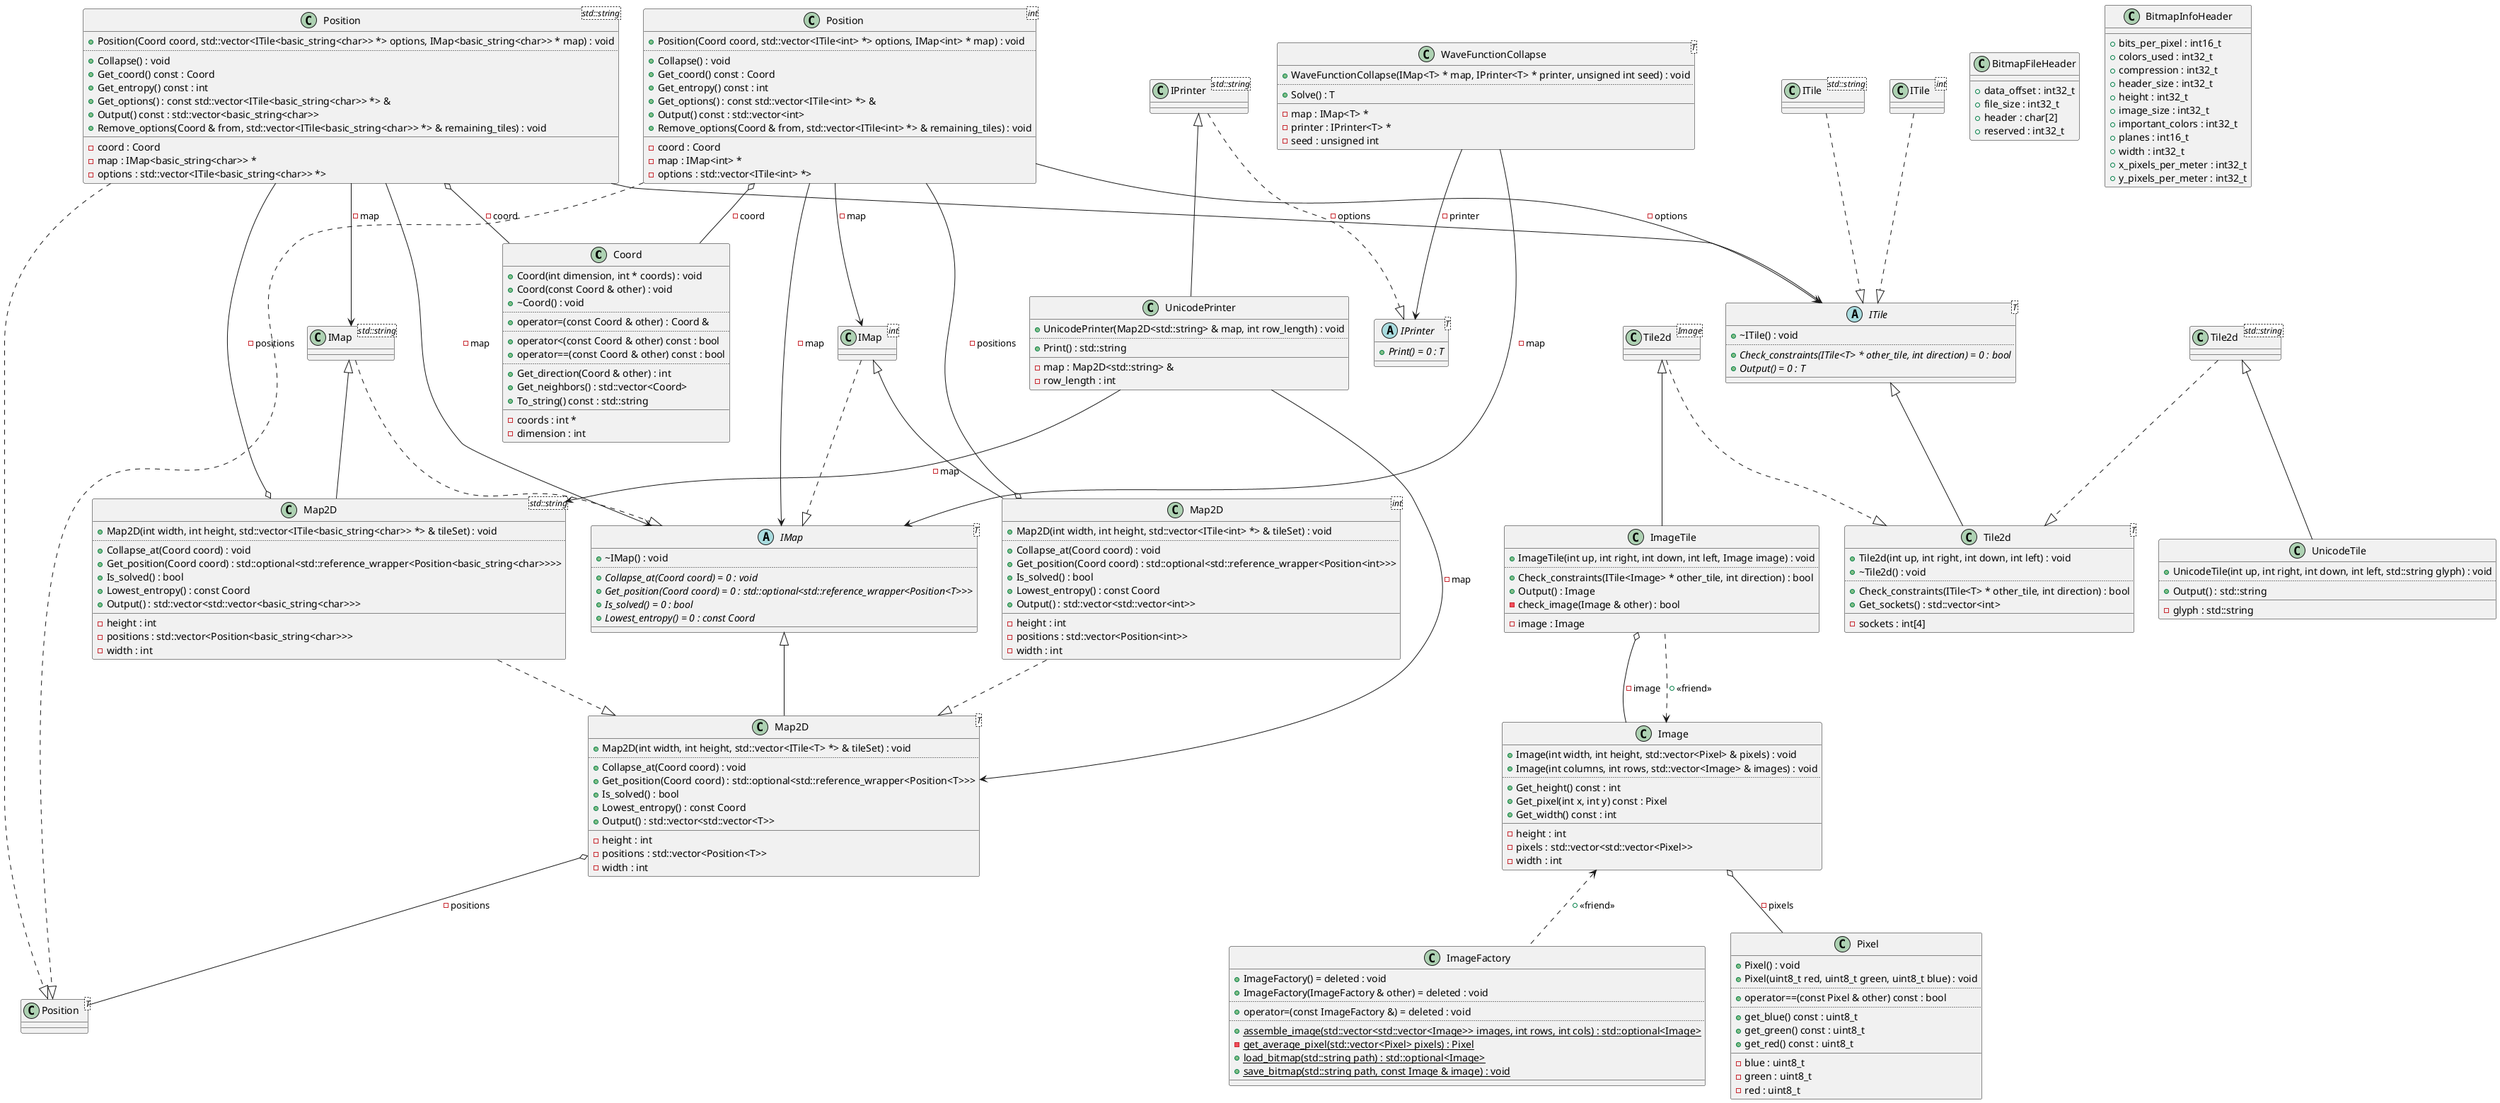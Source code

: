 @startuml
class "Coord" as C_0005582419654179098890
class C_0005582419654179098890 {
+Coord(int dimension, int * coords) : void
+Coord(const Coord & other) : void
+~Coord() : void
..
+operator=(const Coord & other) : Coord &
..
+operator<(const Coord & other) const : bool
+operator==(const Coord & other) const : bool
..
+Get_direction(Coord & other) : int
+Get_neighbors() : std::vector<Coord>
+To_string() const : std::string
__
-coords : int *
-dimension : int
}
class "Position<T>" as C_0007147829937533914341
class C_0007147829937533914341 {
__
}
abstract "IMap<T>" as C_0008194924907142178845
abstract C_0008194924907142178845 {
+~IMap() : void
..
{abstract} +Collapse_at(Coord coord) = 0 : void
{abstract} +Get_position(Coord coord) = 0 : std::optional<std::reference_wrapper<Position<T>>>
{abstract} +Is_solved() = 0 : bool
{abstract} +Lowest_entropy() = 0 : const Coord
__
}
abstract "ITile<T>" as C_0014802903071936888603
abstract C_0014802903071936888603 {
+~ITile() : void
..
{abstract} +Check_constraints(ITile<T> * other_tile, int direction) = 0 : bool
{abstract} +Output() = 0 : T
__
}
class "ITile<std::string>" as C_0008349718121941374747
class C_0008349718121941374747 {
__
}
class "IMap<std::string>" as C_0011123095770108382752
class C_0011123095770108382752 {
__
}
class "Position<std::string>" as C_0014254206783310681034
class C_0014254206783310681034 {
+Position(Coord coord, std::vector<ITile<basic_string<char>> *> options, IMap<basic_string<char>> * map) : void
..
+Collapse() : void
+Get_coord() const : Coord
+Get_entropy() const : int
+Get_options() : const std::vector<ITile<basic_string<char>> *> &
+Output() const : std::vector<basic_string<char>>
+Remove_options(Coord & from, std::vector<ITile<basic_string<char>> *> & remaining_tiles) : void
__
-coord : Coord
-map : IMap<basic_string<char>> *
-options : std::vector<ITile<basic_string<char>> *>
}
class "ITile<int>" as C_0003909797387182394397
class C_0003909797387182394397 {
__
}
class "IMap<int>" as C_0009335862775691710069
class C_0009335862775691710069 {
__
}
class "Position<int>" as C_0001894728620401945255
class C_0001894728620401945255 {
+Position(Coord coord, std::vector<ITile<int> *> options, IMap<int> * map) : void
..
+Collapse() : void
+Get_coord() const : Coord
+Get_entropy() const : int
+Get_options() : const std::vector<ITile<int> *> &
+Output() const : std::vector<int>
+Remove_options(Coord & from, std::vector<ITile<int> *> & remaining_tiles) : void
__
-coord : Coord
-map : IMap<int> *
-options : std::vector<ITile<int> *>
}
class "Map2D<T>" as C_0003726005844236308137
class C_0003726005844236308137 {
+Map2D(int width, int height, std::vector<ITile<T> *> & tileSet) : void
..
+Collapse_at(Coord coord) : void
+Get_position(Coord coord) : std::optional<std::reference_wrapper<Position<T>>>
+Is_solved() : bool
+Lowest_entropy() : const Coord
+Output() : std::vector<std::vector<T>>
__
-height : int
-positions : std::vector<Position<T>>
-width : int
}
class "Map2D<std::string>" as C_0009696190563752465785
class C_0009696190563752465785 {
+Map2D(int width, int height, std::vector<ITile<basic_string<char>> *> & tileSet) : void
..
+Collapse_at(Coord coord) : void
+Get_position(Coord coord) : std::optional<std::reference_wrapper<Position<basic_string<char>>>>
+Is_solved() : bool
+Lowest_entropy() : const Coord
+Output() : std::vector<std::vector<basic_string<char>>>
__
-height : int
-positions : std::vector<Position<basic_string<char>>>
-width : int
}
class "Map2D<int>" as C_0013615805521455186838
class C_0013615805521455186838 {
+Map2D(int width, int height, std::vector<ITile<int> *> & tileSet) : void
..
+Collapse_at(Coord coord) : void
+Get_position(Coord coord) : std::optional<std::reference_wrapper<Position<int>>>
+Is_solved() : bool
+Lowest_entropy() : const Coord
+Output() : std::vector<std::vector<int>>
__
-height : int
-positions : std::vector<Position<int>>
-width : int
}
abstract "IPrinter<T>" as C_0005537440462534708561
abstract C_0005537440462534708561 {
{abstract} +Print() = 0 : T
__
}
class "IPrinter<std::string>" as C_0000961160570686629991
class C_0000961160570686629991 {
__
}
class "UnicodePrinter" as C_0014941409460440423570
class C_0014941409460440423570 {
+UnicodePrinter(Map2D<std::string> & map, int row_length) : void
..
+Print() : std::string
__
-map : Map2D<std::string> &
-row_length : int
}
class "Pixel" as C_0000968797757612716721
class C_0000968797757612716721 {
+Pixel() : void
+Pixel(uint8_t red, uint8_t green, uint8_t blue) : void
..
+operator==(const Pixel & other) const : bool
..
+get_blue() const : uint8_t
+get_green() const : uint8_t
+get_red() const : uint8_t
__
-blue : uint8_t
-green : uint8_t
-red : uint8_t
}
class "Image" as C_0010778985571113791344
class C_0010778985571113791344 {
+Image(int width, int height, std::vector<Pixel> & pixels) : void
+Image(int columns, int rows, std::vector<Image> & images) : void
..
+Get_height() const : int
+Get_pixel(int x, int y) const : Pixel
+Get_width() const : int
__
-height : int
-pixels : std::vector<std::vector<Pixel>>
-width : int
}
class "Tile2d<T>" as C_0005849032771510490132
class C_0005849032771510490132 {
+Tile2d(int up, int right, int down, int left) : void
+~Tile2d() : void
..
+Check_constraints(ITile<T> * other_tile, int direction) : bool
+Get_sockets() : std::vector<int>
__
-sockets : int[4]
}
class "Tile2d<Image>" as C_0010319586376534379039
class C_0010319586376534379039 {
__
}
class "ImageTile" as C_0010105828742709997672
class C_0010105828742709997672 {
+ImageTile(int up, int right, int down, int left, Image image) : void
..
+Check_constraints(ITile<Image> * other_tile, int direction) : bool
+Output() : Image
-check_image(Image & other) : bool
__
-image : Image
}
class "ImageFactory" as C_0004431263724729317243
class C_0004431263724729317243 {
+ImageFactory() = deleted : void
+ImageFactory(ImageFactory & other) = deleted : void
..
+operator=(const ImageFactory &) = deleted : void
..
{static} +assemble_image(std::vector<std::vector<Image>> images, int rows, int cols) : std::optional<Image>
{static} -get_average_pixel(std::vector<Pixel> pixels) : Pixel
{static} +load_bitmap(std::string path) : std::optional<Image>
{static} +save_bitmap(std::string path, const Image & image) : void
__
}
class "Tile2d<std::string>" as C_0011653957690285696100
class C_0011653957690285696100 {
__
}
class "UnicodeTile" as C_0002406470457863762571
class C_0002406470457863762571 {
+UnicodeTile(int up, int right, int down, int left, std::string glyph) : void
..
+Output() : std::string
__
-glyph : std::string
}
class "WaveFunctionCollapse<T>" as C_0005101799184748236721
class C_0005101799184748236721 {
+WaveFunctionCollapse(IMap<T> * map, IPrinter<T> * printer, unsigned int seed) : void
..
+Solve() : T
__
-map : IMap<T> *
-printer : IPrinter<T> *
-seed : unsigned int
}
class "BitmapFileHeader" as C_0013048057460012407264
class C_0013048057460012407264 {
__
+data_offset : int32_t
+file_size : int32_t
+header : char[2]
+reserved : int32_t
}
class "BitmapInfoHeader" as C_0009048089696163921634
class C_0009048089696163921634 {
__
+bits_per_pixel : int16_t
+colors_used : int32_t
+compression : int32_t
+header_size : int32_t
+height : int32_t
+image_size : int32_t
+important_colors : int32_t
+planes : int16_t
+width : int32_t
+x_pixels_per_meter : int32_t
+y_pixels_per_meter : int32_t
}
C_0008349718121941374747 ..|> C_0014802903071936888603
C_0011123095770108382752 ..|> C_0008194924907142178845
C_0014254206783310681034 ..|> C_0007147829937533914341
C_0014254206783310681034 o-- C_0005582419654179098890 : -coord
C_0014254206783310681034 --> C_0014802903071936888603 : -options
C_0014254206783310681034 --> C_0011123095770108382752 : -map
C_0014254206783310681034 --> C_0008194924907142178845 : -map
C_0003909797387182394397 ..|> C_0014802903071936888603
C_0009335862775691710069 ..|> C_0008194924907142178845
C_0001894728620401945255 ..|> C_0007147829937533914341
C_0001894728620401945255 o-- C_0005582419654179098890 : -coord
C_0001894728620401945255 --> C_0014802903071936888603 : -options
C_0001894728620401945255 --> C_0009335862775691710069 : -map
C_0001894728620401945255 --> C_0008194924907142178845 : -map
C_0003726005844236308137 o-- C_0007147829937533914341 : -positions
C_0008194924907142178845 <|-- C_0003726005844236308137

C_0009696190563752465785 ..|> C_0003726005844236308137
C_0011123095770108382752 <|-- C_0009696190563752465785

C_0009696190563752465785 o-- C_0014254206783310681034 : -positions
C_0013615805521455186838 ..|> C_0003726005844236308137
C_0009335862775691710069 <|-- C_0013615805521455186838

C_0013615805521455186838 o-- C_0001894728620401945255 : -positions
C_0000961160570686629991 ..|> C_0005537440462534708561
C_0014941409460440423570 --> C_0009696190563752465785 : -map
C_0014941409460440423570 --> C_0003726005844236308137 : -map
C_0000961160570686629991 <|-- C_0014941409460440423570

C_0010778985571113791344 o-- C_0000968797757612716721 : -pixels
C_0010778985571113791344 <.. C_0004431263724729317243 : +<<friend>>
C_0010778985571113791344 <.. C_0010105828742709997672 : +<<friend>>
C_0014802903071936888603 <|-- C_0005849032771510490132

C_0010319586376534379039 ..|> C_0005849032771510490132
C_0010105828742709997672 o-- C_0010778985571113791344 : -image
C_0010319586376534379039 <|-- C_0010105828742709997672

C_0011653957690285696100 ..|> C_0005849032771510490132
C_0011653957690285696100 <|-- C_0002406470457863762571

C_0005101799184748236721 --> C_0008194924907142178845 : -map
C_0005101799184748236721 --> C_0005537440462534708561 : -printer

'Generated with clang-uml, version 0.5.5
'LLVM version clang version 18.1.8
@enduml
